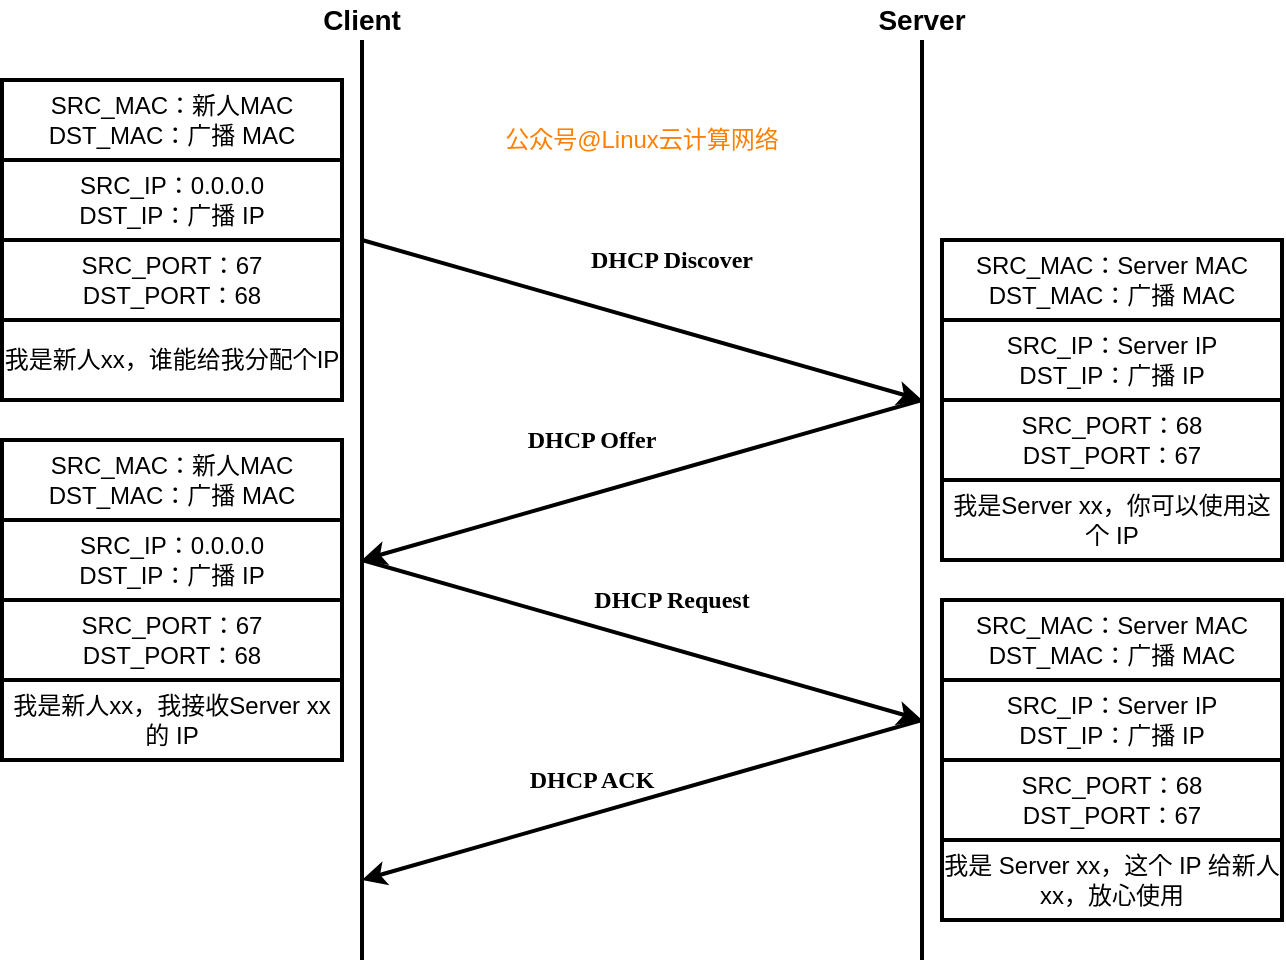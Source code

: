 <mxfile version="13.1.2" type="github">
  <diagram id="ZDYZUVGrpttesVrRUEf9" name="Page-1">
    <mxGraphModel dx="2249" dy="1882" grid="1" gridSize="10" guides="1" tooltips="1" connect="1" arrows="1" fold="1" page="1" pageScale="1" pageWidth="827" pageHeight="1169" math="0" shadow="0">
      <root>
        <mxCell id="0" />
        <mxCell id="1" parent="0" />
        <mxCell id="320V_GKFlOREtODihNJu-1" value="" style="endArrow=none;html=1;entryX=0.5;entryY=1;entryDx=0;entryDy=0;strokeWidth=2;" parent="1" edge="1" target="M1EFogNTBUrHFmNn4hz3-4">
          <mxGeometry width="50" height="50" relative="1" as="geometry">
            <mxPoint x="120" y="440" as="sourcePoint" />
            <mxPoint x="120" as="targetPoint" />
          </mxGeometry>
        </mxCell>
        <mxCell id="320V_GKFlOREtODihNJu-2" value="" style="endArrow=none;html=1;entryX=0.5;entryY=1;entryDx=0;entryDy=0;strokeWidth=2;" parent="1" edge="1" target="M1EFogNTBUrHFmNn4hz3-5">
          <mxGeometry width="50" height="50" relative="1" as="geometry">
            <mxPoint x="400" y="440" as="sourcePoint" />
            <mxPoint x="400" y="-10" as="targetPoint" />
          </mxGeometry>
        </mxCell>
        <mxCell id="320V_GKFlOREtODihNJu-3" value="" style="endArrow=classic;html=1;strokeWidth=2;" parent="1" edge="1">
          <mxGeometry width="50" height="50" relative="1" as="geometry">
            <mxPoint x="120" y="80" as="sourcePoint" />
            <mxPoint x="400" y="160" as="targetPoint" />
          </mxGeometry>
        </mxCell>
        <mxCell id="320V_GKFlOREtODihNJu-4" value="&lt;font face=&quot;Lucida Console&quot;&gt;&lt;b&gt;DHCP Discover&lt;/b&gt;&lt;/font&gt;" style="text;html=1;strokeColor=none;fillColor=none;align=center;verticalAlign=middle;whiteSpace=wrap;rounded=0;strokeWidth=2;" parent="1" vertex="1">
          <mxGeometry x="220" y="80" width="110" height="20" as="geometry" />
        </mxCell>
        <mxCell id="320V_GKFlOREtODihNJu-14" value="" style="group;strokeWidth=2;" parent="1" vertex="1" connectable="0">
          <mxGeometry x="-60" width="170" height="160" as="geometry" />
        </mxCell>
        <mxCell id="320V_GKFlOREtODihNJu-5" value="SRC_MAC：新人MAC&lt;br&gt;DST_MAC：广播 MAC" style="rounded=0;whiteSpace=wrap;html=1;strokeWidth=2;" parent="320V_GKFlOREtODihNJu-14" vertex="1">
          <mxGeometry width="170" height="40" as="geometry" />
        </mxCell>
        <mxCell id="320V_GKFlOREtODihNJu-6" value="SRC_IP：0.0.0.0&lt;br&gt;DST_IP：广播 IP" style="rounded=0;whiteSpace=wrap;html=1;strokeWidth=2;" parent="320V_GKFlOREtODihNJu-14" vertex="1">
          <mxGeometry y="40" width="170" height="40" as="geometry" />
        </mxCell>
        <mxCell id="320V_GKFlOREtODihNJu-7" value="SRC_PORT：67&lt;br&gt;DST_PORT：68" style="rounded=0;whiteSpace=wrap;html=1;strokeWidth=2;" parent="320V_GKFlOREtODihNJu-14" vertex="1">
          <mxGeometry y="80" width="170" height="40" as="geometry" />
        </mxCell>
        <mxCell id="320V_GKFlOREtODihNJu-8" value="我是新人xx，谁能给我分配个IP" style="rounded=0;whiteSpace=wrap;html=1;strokeWidth=2;" parent="320V_GKFlOREtODihNJu-14" vertex="1">
          <mxGeometry y="120" width="170" height="40" as="geometry" />
        </mxCell>
        <mxCell id="320V_GKFlOREtODihNJu-15" value="" style="group;strokeWidth=2;" parent="1" vertex="1" connectable="0">
          <mxGeometry x="410" y="80" width="170" height="160" as="geometry" />
        </mxCell>
        <mxCell id="320V_GKFlOREtODihNJu-16" value="SRC_MAC：Server MAC&lt;br&gt;DST_MAC：广播 MAC" style="rounded=0;whiteSpace=wrap;html=1;strokeWidth=2;" parent="320V_GKFlOREtODihNJu-15" vertex="1">
          <mxGeometry width="170" height="40" as="geometry" />
        </mxCell>
        <mxCell id="320V_GKFlOREtODihNJu-17" value="SRC_IP：Server IP&lt;br&gt;DST_IP：广播 IP" style="rounded=0;whiteSpace=wrap;html=1;strokeWidth=2;" parent="320V_GKFlOREtODihNJu-15" vertex="1">
          <mxGeometry y="40" width="170" height="40" as="geometry" />
        </mxCell>
        <mxCell id="320V_GKFlOREtODihNJu-18" value="SRC_PORT：68&lt;br&gt;DST_PORT：67" style="rounded=0;whiteSpace=wrap;html=1;strokeWidth=2;" parent="320V_GKFlOREtODihNJu-15" vertex="1">
          <mxGeometry y="80" width="170" height="40" as="geometry" />
        </mxCell>
        <mxCell id="320V_GKFlOREtODihNJu-19" value="我是Server xx，你可以使用这个 IP" style="rounded=0;whiteSpace=wrap;html=1;strokeWidth=2;" parent="320V_GKFlOREtODihNJu-15" vertex="1">
          <mxGeometry y="120" width="170" height="40" as="geometry" />
        </mxCell>
        <mxCell id="320V_GKFlOREtODihNJu-20" value="" style="endArrow=classic;html=1;strokeWidth=2;" parent="1" edge="1">
          <mxGeometry width="50" height="50" relative="1" as="geometry">
            <mxPoint x="400" y="160" as="sourcePoint" />
            <mxPoint x="120" y="240" as="targetPoint" />
          </mxGeometry>
        </mxCell>
        <mxCell id="320V_GKFlOREtODihNJu-21" value="" style="endArrow=classic;html=1;strokeWidth=2;" parent="1" edge="1">
          <mxGeometry width="50" height="50" relative="1" as="geometry">
            <mxPoint x="120" y="240" as="sourcePoint" />
            <mxPoint x="400" y="320" as="targetPoint" />
          </mxGeometry>
        </mxCell>
        <mxCell id="320V_GKFlOREtODihNJu-22" value="" style="endArrow=classic;html=1;strokeWidth=2;" parent="1" edge="1">
          <mxGeometry width="50" height="50" relative="1" as="geometry">
            <mxPoint x="400" y="320" as="sourcePoint" />
            <mxPoint x="120" y="400" as="targetPoint" />
          </mxGeometry>
        </mxCell>
        <mxCell id="320V_GKFlOREtODihNJu-26" value="" style="group;strokeWidth=2;" parent="1" vertex="1" connectable="0">
          <mxGeometry x="-60" y="180" width="170" height="160" as="geometry" />
        </mxCell>
        <mxCell id="320V_GKFlOREtODihNJu-27" value="SRC_MAC：新人MAC&lt;br&gt;DST_MAC：广播 MAC" style="rounded=0;whiteSpace=wrap;html=1;strokeWidth=2;" parent="320V_GKFlOREtODihNJu-26" vertex="1">
          <mxGeometry width="170" height="40" as="geometry" />
        </mxCell>
        <mxCell id="320V_GKFlOREtODihNJu-28" value="SRC_IP：0.0.0.0&lt;br&gt;DST_IP：广播 IP" style="rounded=0;whiteSpace=wrap;html=1;strokeWidth=2;" parent="320V_GKFlOREtODihNJu-26" vertex="1">
          <mxGeometry y="40" width="170" height="40" as="geometry" />
        </mxCell>
        <mxCell id="320V_GKFlOREtODihNJu-29" value="SRC_PORT：67&lt;br&gt;DST_PORT：68" style="rounded=0;whiteSpace=wrap;html=1;strokeWidth=2;" parent="320V_GKFlOREtODihNJu-26" vertex="1">
          <mxGeometry y="80" width="170" height="40" as="geometry" />
        </mxCell>
        <mxCell id="320V_GKFlOREtODihNJu-30" value="我是新人xx，我接收Server xx 的 IP" style="rounded=0;whiteSpace=wrap;html=1;strokeWidth=2;" parent="320V_GKFlOREtODihNJu-26" vertex="1">
          <mxGeometry y="120" width="170" height="40" as="geometry" />
        </mxCell>
        <mxCell id="320V_GKFlOREtODihNJu-31" value="" style="group;strokeWidth=2;" parent="1" vertex="1" connectable="0">
          <mxGeometry x="410" y="260" width="170" height="160" as="geometry" />
        </mxCell>
        <mxCell id="320V_GKFlOREtODihNJu-32" value="SRC_MAC：Server MAC&lt;br&gt;DST_MAC：广播 MAC" style="rounded=0;whiteSpace=wrap;html=1;strokeWidth=2;" parent="320V_GKFlOREtODihNJu-31" vertex="1">
          <mxGeometry width="170" height="40" as="geometry" />
        </mxCell>
        <mxCell id="320V_GKFlOREtODihNJu-33" value="SRC_IP：Server IP&lt;br&gt;DST_IP：广播 IP" style="rounded=0;whiteSpace=wrap;html=1;strokeWidth=2;" parent="320V_GKFlOREtODihNJu-31" vertex="1">
          <mxGeometry y="40" width="170" height="40" as="geometry" />
        </mxCell>
        <mxCell id="320V_GKFlOREtODihNJu-34" value="SRC_PORT：68&lt;br&gt;DST_PORT：67" style="rounded=0;whiteSpace=wrap;html=1;strokeWidth=2;" parent="320V_GKFlOREtODihNJu-31" vertex="1">
          <mxGeometry y="80" width="170" height="40" as="geometry" />
        </mxCell>
        <mxCell id="320V_GKFlOREtODihNJu-35" value="我是 Server xx，这个 IP 给新人xx，放心使用" style="rounded=0;whiteSpace=wrap;html=1;strokeWidth=2;" parent="320V_GKFlOREtODihNJu-31" vertex="1">
          <mxGeometry y="120" width="170" height="40" as="geometry" />
        </mxCell>
        <mxCell id="M1EFogNTBUrHFmNn4hz3-1" value="&lt;font face=&quot;Lucida Console&quot;&gt;&lt;b&gt;DHCP Offer&lt;/b&gt;&lt;/font&gt;" style="text;html=1;strokeColor=none;fillColor=none;align=center;verticalAlign=middle;whiteSpace=wrap;rounded=0;strokeWidth=2;" vertex="1" parent="1">
          <mxGeometry x="180" y="170" width="110" height="20" as="geometry" />
        </mxCell>
        <mxCell id="M1EFogNTBUrHFmNn4hz3-2" value="&lt;font face=&quot;Lucida Console&quot;&gt;&lt;b&gt;DHCP Request&lt;/b&gt;&lt;/font&gt;" style="text;html=1;strokeColor=none;fillColor=none;align=center;verticalAlign=middle;whiteSpace=wrap;rounded=0;strokeWidth=2;" vertex="1" parent="1">
          <mxGeometry x="220" y="250" width="110" height="20" as="geometry" />
        </mxCell>
        <mxCell id="M1EFogNTBUrHFmNn4hz3-3" value="&lt;font face=&quot;Lucida Console&quot;&gt;&lt;b&gt;DHCP ACK&lt;/b&gt;&lt;/font&gt;" style="text;html=1;strokeColor=none;fillColor=none;align=center;verticalAlign=middle;whiteSpace=wrap;rounded=0;strokeWidth=2;" vertex="1" parent="1">
          <mxGeometry x="180" y="340" width="110" height="20" as="geometry" />
        </mxCell>
        <mxCell id="M1EFogNTBUrHFmNn4hz3-4" value="&lt;font style=&quot;font-size: 14px&quot;&gt;&lt;b&gt;Client&lt;/b&gt;&lt;/font&gt;" style="text;html=1;strokeColor=none;fillColor=none;align=center;verticalAlign=middle;whiteSpace=wrap;rounded=0;strokeWidth=2;" vertex="1" parent="1">
          <mxGeometry x="100" y="-40" width="40" height="20" as="geometry" />
        </mxCell>
        <mxCell id="M1EFogNTBUrHFmNn4hz3-5" value="&lt;font style=&quot;font-size: 14px&quot;&gt;&lt;b&gt;Server&lt;/b&gt;&lt;/font&gt;" style="text;html=1;strokeColor=none;fillColor=none;align=center;verticalAlign=middle;whiteSpace=wrap;rounded=0;strokeWidth=2;" vertex="1" parent="1">
          <mxGeometry x="380" y="-40" width="40" height="20" as="geometry" />
        </mxCell>
        <mxCell id="M1EFogNTBUrHFmNn4hz3-6" value="&lt;font color=&quot;#ff8000&quot;&gt;公众号@Linux云计算网络&lt;/font&gt;" style="text;html=1;strokeColor=none;fillColor=none;align=center;verticalAlign=middle;whiteSpace=wrap;rounded=0;" vertex="1" parent="1">
          <mxGeometry x="180" y="20" width="160" height="20" as="geometry" />
        </mxCell>
      </root>
    </mxGraphModel>
  </diagram>
</mxfile>
